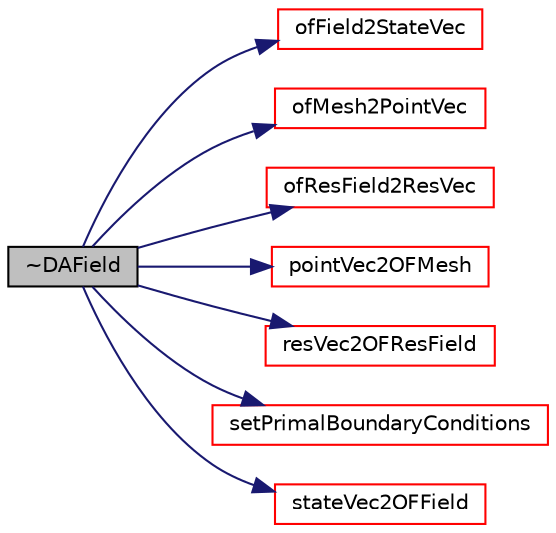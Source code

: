 digraph "~DAField"
{
  bgcolor="transparent";
  edge [fontname="Helvetica",fontsize="10",labelfontname="Helvetica",labelfontsize="10"];
  node [fontname="Helvetica",fontsize="10",shape=record];
  rankdir="LR";
  Node13 [label="~DAField",height=0.2,width=0.4,color="black", fillcolor="grey75", style="filled", fontcolor="black"];
  Node13 -> Node14 [color="midnightblue",fontsize="10",style="solid",fontname="Helvetica"];
  Node14 [label="ofField2StateVec",height=0.2,width=0.4,color="red",URL="$classFoam_1_1DAField.html#a97b2a938b423ad81fcd6982dd375fd01",tooltip="set the state vector based on the latest fields in OpenFOAM "];
  Node13 -> Node17 [color="midnightblue",fontsize="10",style="solid",fontname="Helvetica"];
  Node17 [label="ofMesh2PointVec",height=0.2,width=0.4,color="red",URL="$classFoam_1_1DAField.html#af220727751be888d7b23368cafb2a56a",tooltip="assign the point vector based on the points in fvMesh of OpenFOAM "];
  Node13 -> Node19 [color="midnightblue",fontsize="10",style="solid",fontname="Helvetica"];
  Node19 [label="ofResField2ResVec",height=0.2,width=0.4,color="red",URL="$classFoam_1_1DAField.html#a2dd70a3b26e373d7be42312f97738217",tooltip="assign the residual vector based on the residual field in OpenFOAM "];
  Node13 -> Node20 [color="midnightblue",fontsize="10",style="solid",fontname="Helvetica"];
  Node20 [label="pointVec2OFMesh",height=0.2,width=0.4,color="red",URL="$classFoam_1_1DAField.html#ad11a8b27d61a02a20034c2dedfaa3843",tooltip="assign the points in fvMesh of OpenFOAM based on the point vector "];
  Node13 -> Node21 [color="midnightblue",fontsize="10",style="solid",fontname="Helvetica"];
  Node21 [label="resVec2OFResField",height=0.2,width=0.4,color="red",URL="$classFoam_1_1DAField.html#af7aaed216b5c25dcad88ba7ed75d82ce",tooltip="assign the residual field in OpenFOAM based on the residual vector "];
  Node13 -> Node22 [color="midnightblue",fontsize="10",style="solid",fontname="Helvetica"];
  Node22 [label="setPrimalBoundaryConditions",height=0.2,width=0.4,color="red",URL="$classFoam_1_1DAField.html#ae542daf160fbb16e53e2406cdf21ab27",tooltip="set the boundary conditions based on parameters defined in DAOption "];
  Node13 -> Node30 [color="midnightblue",fontsize="10",style="solid",fontname="Helvetica"];
  Node30 [label="stateVec2OFField",height=0.2,width=0.4,color="red",URL="$classFoam_1_1DAField.html#a7381e81276f834f59b9502061c4bab28",tooltip="assign the fields in OpenFOAM based on the state vector "];
}
